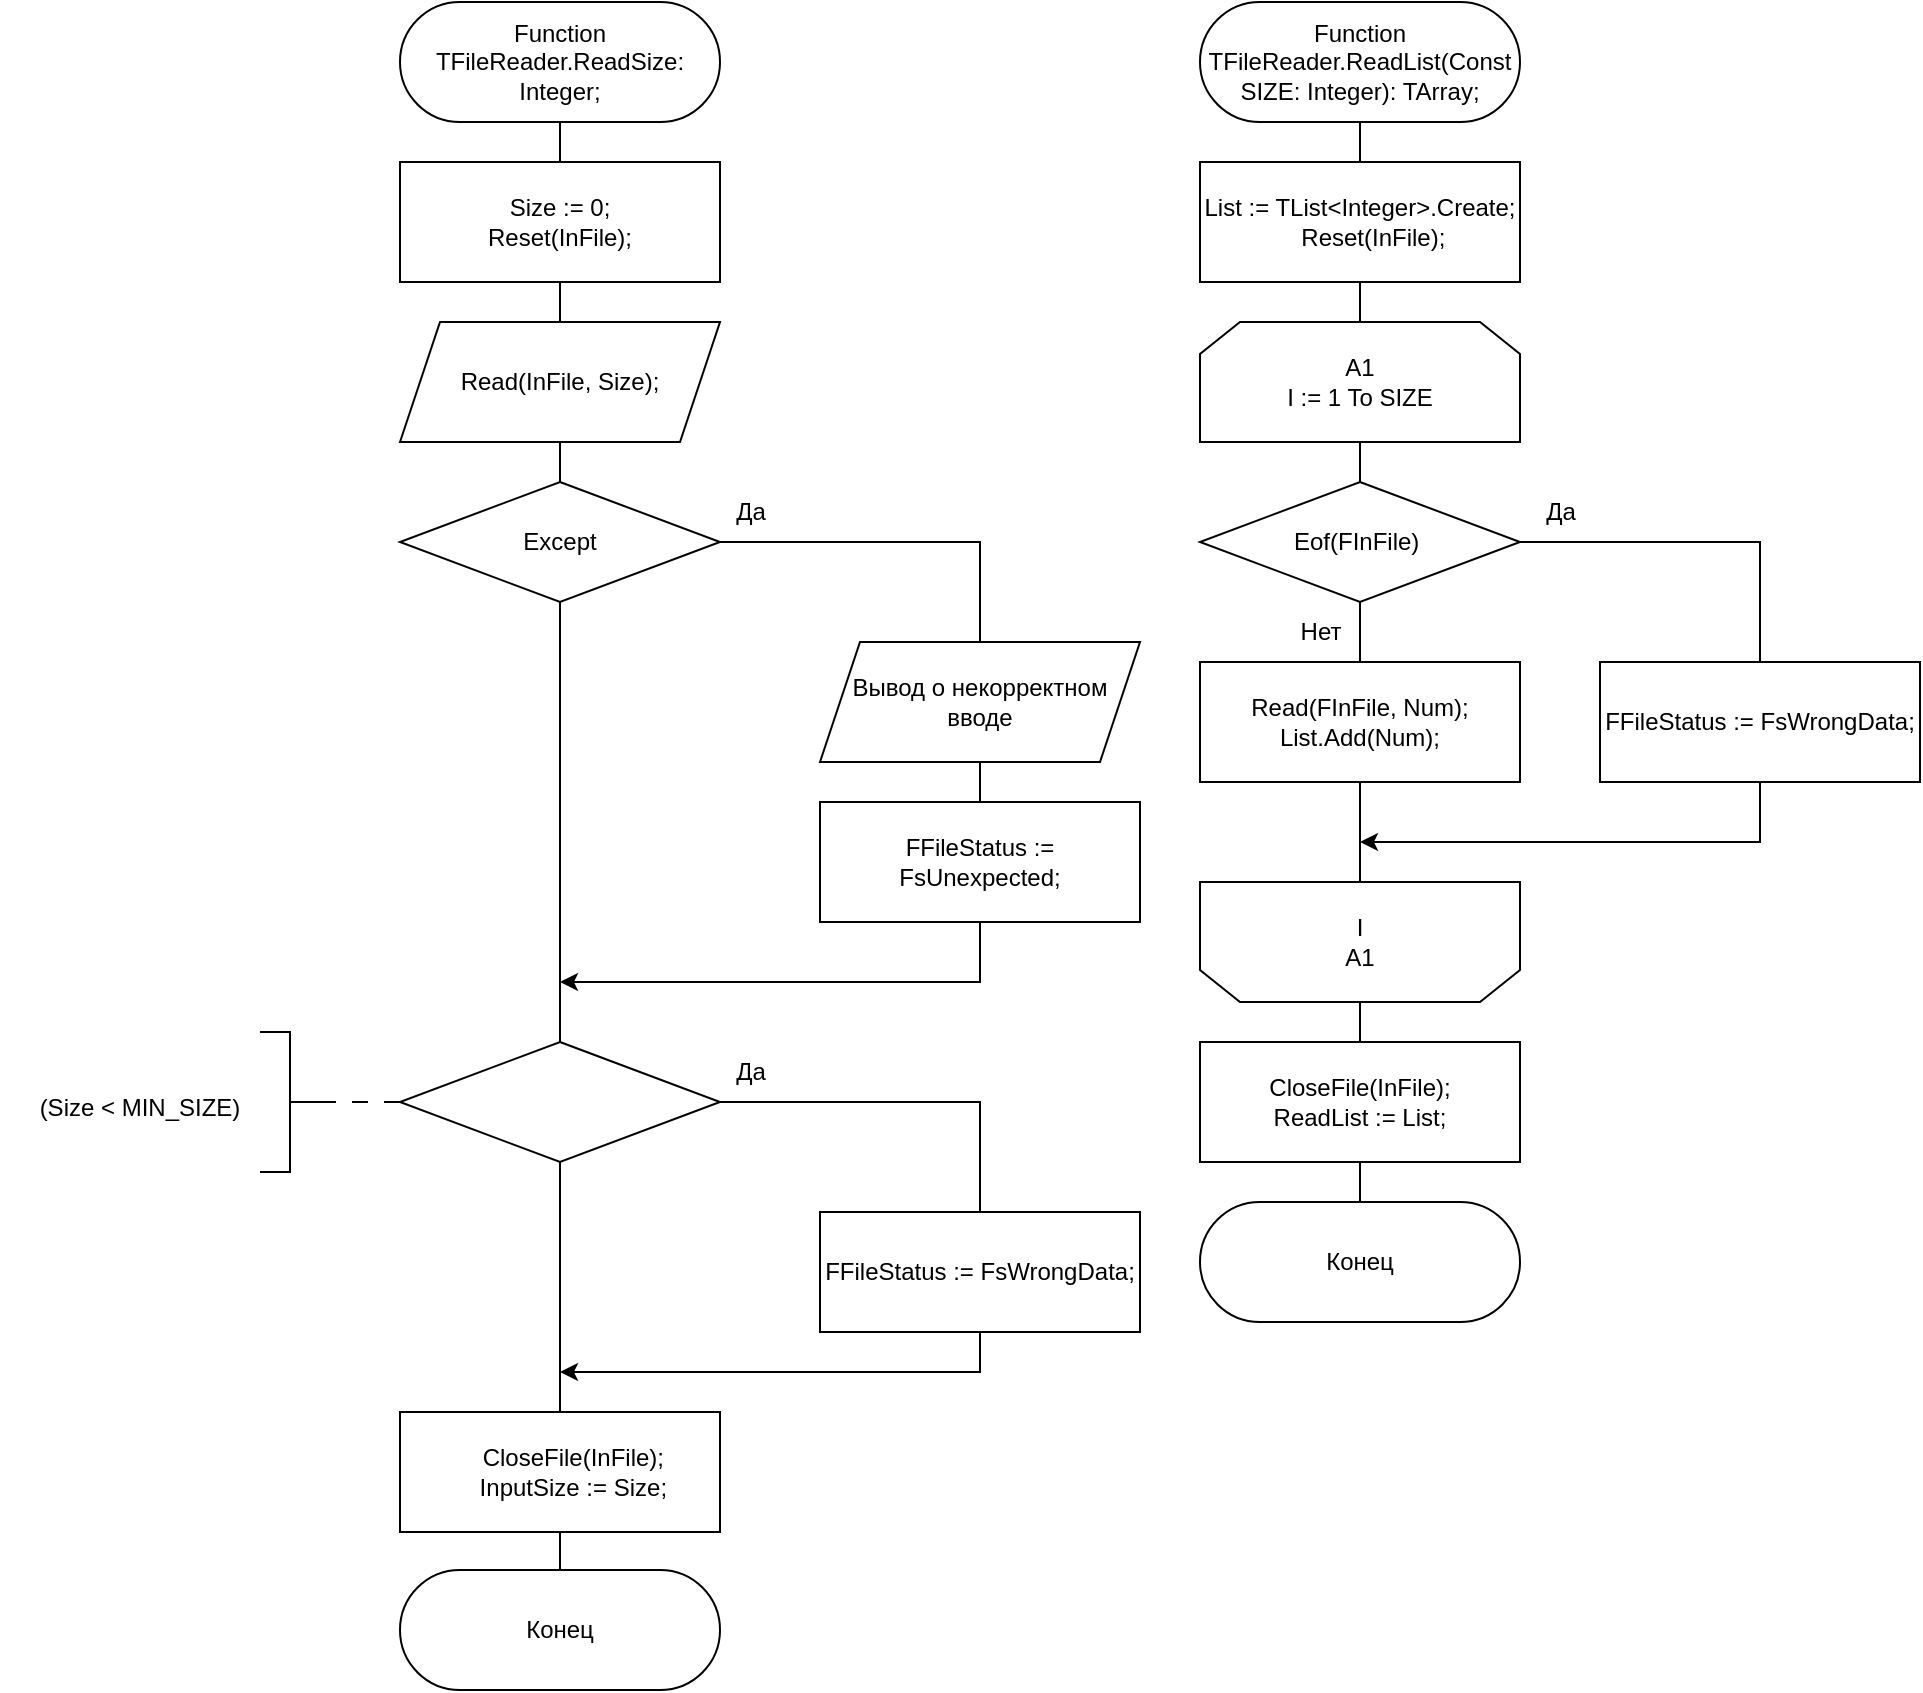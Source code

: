 <mxfile version="23.1.4" type="device" pages="4">
  <diagram name="Page-1" id="77DAIMZDA6eiSxCe4pV-">
    <mxGraphModel dx="3790" dy="1606" grid="1" gridSize="10" guides="1" tooltips="1" connect="1" arrows="1" fold="1" page="1" pageScale="1" pageWidth="827" pageHeight="1169" math="0" shadow="0">
      <root>
        <mxCell id="0" />
        <mxCell id="1" parent="0" />
        <mxCell id="nAoyImjOprIYjzdjgigz-1" style="edgeStyle=orthogonalEdgeStyle;rounded=0;orthogonalLoop=1;jettySize=auto;html=1;entryX=0.5;entryY=0;entryDx=0;entryDy=0;endArrow=none;endFill=0;" parent="1" source="nAoyImjOprIYjzdjgigz-2" edge="1">
          <mxGeometry relative="1" as="geometry">
            <mxPoint x="120" y="100" as="targetPoint" />
          </mxGeometry>
        </mxCell>
        <mxCell id="nAoyImjOprIYjzdjgigz-2" value="Function TFileReader.ReadSize: Integer;" style="rounded=1;whiteSpace=wrap;html=1;arcSize=50;" parent="1" vertex="1">
          <mxGeometry x="40" y="20" width="160" height="60" as="geometry" />
        </mxCell>
        <mxCell id="nAoyImjOprIYjzdjgigz-3" value="Конец" style="rounded=1;whiteSpace=wrap;html=1;arcSize=50;" parent="1" vertex="1">
          <mxGeometry x="40" y="804" width="160" height="60" as="geometry" />
        </mxCell>
        <mxCell id="nAoyImjOprIYjzdjgigz-4" style="edgeStyle=orthogonalEdgeStyle;rounded=0;orthogonalLoop=1;jettySize=auto;html=1;entryX=0.5;entryY=0;entryDx=0;entryDy=0;endArrow=none;endFill=0;" parent="1" target="nAoyImjOprIYjzdjgigz-3" edge="1">
          <mxGeometry relative="1" as="geometry">
            <mxPoint x="120" y="785" as="sourcePoint" />
          </mxGeometry>
        </mxCell>
        <mxCell id="nAoyImjOprIYjzdjgigz-5" style="edgeStyle=orthogonalEdgeStyle;rounded=0;orthogonalLoop=1;jettySize=auto;html=1;entryX=0.5;entryY=0;entryDx=0;entryDy=0;endArrow=none;endFill=0;" parent="1" source="nAoyImjOprIYjzdjgigz-6" target="nAoyImjOprIYjzdjgigz-8" edge="1">
          <mxGeometry relative="1" as="geometry" />
        </mxCell>
        <mxCell id="nAoyImjOprIYjzdjgigz-6" value="&lt;div&gt;Size := 0;&lt;/div&gt;&lt;div&gt;Reset(InFile);&lt;/div&gt;" style="rounded=0;whiteSpace=wrap;html=1;" parent="1" vertex="1">
          <mxGeometry x="40" y="100" width="160" height="60" as="geometry" />
        </mxCell>
        <mxCell id="nAoyImjOprIYjzdjgigz-7" style="edgeStyle=orthogonalEdgeStyle;rounded=0;orthogonalLoop=1;jettySize=auto;html=1;entryX=0.5;entryY=0;entryDx=0;entryDy=0;endArrow=none;endFill=0;" parent="1" source="nAoyImjOprIYjzdjgigz-8" target="nAoyImjOprIYjzdjgigz-11" edge="1">
          <mxGeometry relative="1" as="geometry" />
        </mxCell>
        <mxCell id="nAoyImjOprIYjzdjgigz-8" value="Read(InFile, Size);" style="shape=parallelogram;perimeter=parallelogramPerimeter;whiteSpace=wrap;html=1;fixedSize=1;" parent="1" vertex="1">
          <mxGeometry x="40" y="180" width="160" height="60" as="geometry" />
        </mxCell>
        <mxCell id="nAoyImjOprIYjzdjgigz-9" style="edgeStyle=orthogonalEdgeStyle;rounded=0;orthogonalLoop=1;jettySize=auto;html=1;entryX=0.5;entryY=0;entryDx=0;entryDy=0;endArrow=none;endFill=0;" parent="1" source="nAoyImjOprIYjzdjgigz-11" target="nAoyImjOprIYjzdjgigz-13" edge="1">
          <mxGeometry relative="1" as="geometry">
            <mxPoint x="325" y="320" as="targetPoint" />
          </mxGeometry>
        </mxCell>
        <mxCell id="nAoyImjOprIYjzdjgigz-10" style="edgeStyle=orthogonalEdgeStyle;rounded=0;orthogonalLoop=1;jettySize=auto;html=1;exitX=0.5;exitY=1;exitDx=0;exitDy=0;entryX=0.5;entryY=0;entryDx=0;entryDy=0;endArrow=none;endFill=0;" parent="1" source="nAoyImjOprIYjzdjgigz-11" target="nAoyImjOprIYjzdjgigz-19" edge="1">
          <mxGeometry relative="1" as="geometry" />
        </mxCell>
        <mxCell id="nAoyImjOprIYjzdjgigz-11" value="Except" style="rhombus;whiteSpace=wrap;html=1;" parent="1" vertex="1">
          <mxGeometry x="40" y="260" width="160" height="60" as="geometry" />
        </mxCell>
        <mxCell id="nAoyImjOprIYjzdjgigz-12" style="edgeStyle=orthogonalEdgeStyle;rounded=0;orthogonalLoop=1;jettySize=auto;html=1;entryX=0.5;entryY=0;entryDx=0;entryDy=0;endArrow=none;endFill=0;" parent="1" source="nAoyImjOprIYjzdjgigz-13" target="nAoyImjOprIYjzdjgigz-16" edge="1">
          <mxGeometry relative="1" as="geometry" />
        </mxCell>
        <mxCell id="nAoyImjOprIYjzdjgigz-13" value="Вывод о некорректном вводе" style="shape=parallelogram;perimeter=parallelogramPerimeter;whiteSpace=wrap;html=1;fixedSize=1;" parent="1" vertex="1">
          <mxGeometry x="250" y="340" width="160" height="60" as="geometry" />
        </mxCell>
        <mxCell id="nAoyImjOprIYjzdjgigz-14" value="" style="endArrow=classic;html=1;rounded=0;exitX=0.5;exitY=1;exitDx=0;exitDy=0;" parent="1" edge="1">
          <mxGeometry width="50" height="50" relative="1" as="geometry">
            <mxPoint x="330" y="480" as="sourcePoint" />
            <mxPoint x="120" y="510" as="targetPoint" />
            <Array as="points">
              <mxPoint x="330" y="510" />
            </Array>
          </mxGeometry>
        </mxCell>
        <mxCell id="nAoyImjOprIYjzdjgigz-15" value="Да" style="text;html=1;align=center;verticalAlign=middle;resizable=0;points=[];autosize=1;strokeColor=none;fillColor=none;" parent="1" vertex="1">
          <mxGeometry x="195" y="260" width="40" height="30" as="geometry" />
        </mxCell>
        <mxCell id="nAoyImjOprIYjzdjgigz-16" value="FFileStatus := FsUnexpected;" style="rounded=0;whiteSpace=wrap;html=1;" parent="1" vertex="1">
          <mxGeometry x="250" y="420" width="160" height="60" as="geometry" />
        </mxCell>
        <mxCell id="nAoyImjOprIYjzdjgigz-17" style="edgeStyle=orthogonalEdgeStyle;rounded=0;orthogonalLoop=1;jettySize=auto;html=1;entryX=0.5;entryY=0;entryDx=0;entryDy=0;endArrow=none;endFill=0;" parent="1" source="nAoyImjOprIYjzdjgigz-19" target="nAoyImjOprIYjzdjgigz-20" edge="1">
          <mxGeometry relative="1" as="geometry" />
        </mxCell>
        <mxCell id="nAoyImjOprIYjzdjgigz-18" style="edgeStyle=orthogonalEdgeStyle;rounded=0;orthogonalLoop=1;jettySize=auto;html=1;entryX=0.5;entryY=0;entryDx=0;entryDy=0;endArrow=none;endFill=0;" parent="1" source="nAoyImjOprIYjzdjgigz-19" edge="1">
          <mxGeometry relative="1" as="geometry">
            <mxPoint x="120" y="730" as="targetPoint" />
          </mxGeometry>
        </mxCell>
        <mxCell id="nAoyImjOprIYjzdjgigz-19" value="" style="rhombus;whiteSpace=wrap;html=1;" parent="1" vertex="1">
          <mxGeometry x="40" y="540" width="160" height="60" as="geometry" />
        </mxCell>
        <mxCell id="nAoyImjOprIYjzdjgigz-20" value="FFileStatus := FsWrongData;" style="rounded=0;whiteSpace=wrap;html=1;" parent="1" vertex="1">
          <mxGeometry x="250" y="625" width="160" height="60" as="geometry" />
        </mxCell>
        <mxCell id="nAoyImjOprIYjzdjgigz-21" value="" style="endArrow=classic;html=1;rounded=0;exitX=0.5;exitY=1;exitDx=0;exitDy=0;" parent="1" edge="1">
          <mxGeometry width="50" height="50" relative="1" as="geometry">
            <mxPoint x="330" y="685" as="sourcePoint" />
            <mxPoint x="120" y="705" as="targetPoint" />
            <Array as="points">
              <mxPoint x="330" y="705" />
            </Array>
          </mxGeometry>
        </mxCell>
        <mxCell id="nAoyImjOprIYjzdjgigz-22" value="Да" style="text;html=1;align=center;verticalAlign=middle;resizable=0;points=[];autosize=1;strokeColor=none;fillColor=none;" parent="1" vertex="1">
          <mxGeometry x="195" y="540" width="40" height="30" as="geometry" />
        </mxCell>
        <mxCell id="nAoyImjOprIYjzdjgigz-23" value="&lt;div&gt;&amp;nbsp; &amp;nbsp; CloseFile(InFile);&lt;/div&gt;&lt;div&gt;&amp;nbsp; &amp;nbsp; InputSize := Size;&lt;/div&gt;" style="rounded=0;whiteSpace=wrap;html=1;" parent="1" vertex="1">
          <mxGeometry x="40" y="725" width="160" height="60" as="geometry" />
        </mxCell>
        <mxCell id="nAoyImjOprIYjzdjgigz-24" style="edgeStyle=orthogonalEdgeStyle;rounded=0;orthogonalLoop=1;jettySize=auto;html=1;entryX=0.5;entryY=0;entryDx=0;entryDy=0;endArrow=none;endFill=0;" parent="1" source="nAoyImjOprIYjzdjgigz-25" target="nAoyImjOprIYjzdjgigz-27" edge="1">
          <mxGeometry relative="1" as="geometry" />
        </mxCell>
        <mxCell id="nAoyImjOprIYjzdjgigz-25" value="Function TFileReader.ReadList(Const SIZE: Integer): TArray;" style="rounded=1;whiteSpace=wrap;html=1;arcSize=50;" parent="1" vertex="1">
          <mxGeometry x="440" y="20" width="160" height="60" as="geometry" />
        </mxCell>
        <mxCell id="nAoyImjOprIYjzdjgigz-26" style="edgeStyle=orthogonalEdgeStyle;rounded=0;orthogonalLoop=1;jettySize=auto;html=1;entryX=0.5;entryY=0;entryDx=0;entryDy=0;endArrow=none;endFill=0;" parent="1" source="nAoyImjOprIYjzdjgigz-27" target="nAoyImjOprIYjzdjgigz-29" edge="1">
          <mxGeometry relative="1" as="geometry" />
        </mxCell>
        <mxCell id="nAoyImjOprIYjzdjgigz-27" value="&lt;div&gt;List := TList&amp;lt;Integer&amp;gt;.Create;&lt;br&gt;&lt;/div&gt;&lt;div&gt;&amp;nbsp; &amp;nbsp; Reset(InFile);&lt;/div&gt;" style="rounded=0;whiteSpace=wrap;html=1;" parent="1" vertex="1">
          <mxGeometry x="440" y="100" width="160" height="60" as="geometry" />
        </mxCell>
        <mxCell id="nAoyImjOprIYjzdjgigz-28" style="edgeStyle=orthogonalEdgeStyle;rounded=0;orthogonalLoop=1;jettySize=auto;html=1;entryX=0.5;entryY=0;entryDx=0;entryDy=0;endArrow=none;endFill=0;" parent="1" source="nAoyImjOprIYjzdjgigz-29" target="nAoyImjOprIYjzdjgigz-35" edge="1">
          <mxGeometry relative="1" as="geometry" />
        </mxCell>
        <mxCell id="nAoyImjOprIYjzdjgigz-29" value="A1&lt;br&gt;I := 1 To SIZE" style="shape=loopLimit;whiteSpace=wrap;html=1;" parent="1" vertex="1">
          <mxGeometry x="440" y="180" width="160" height="60" as="geometry" />
        </mxCell>
        <mxCell id="nAoyImjOprIYjzdjgigz-30" value="" style="shape=loopLimit;whiteSpace=wrap;html=1;rotation=-180;" parent="1" vertex="1">
          <mxGeometry x="440" y="460" width="160" height="60" as="geometry" />
        </mxCell>
        <mxCell id="nAoyImjOprIYjzdjgigz-31" style="edgeStyle=orthogonalEdgeStyle;rounded=0;orthogonalLoop=1;jettySize=auto;html=1;entryX=0.5;entryY=0;entryDx=0;entryDy=0;endArrow=none;endFill=0;" parent="1" source="nAoyImjOprIYjzdjgigz-32" target="nAoyImjOprIYjzdjgigz-46" edge="1">
          <mxGeometry relative="1" as="geometry" />
        </mxCell>
        <mxCell id="nAoyImjOprIYjzdjgigz-32" value="I&lt;br&gt;A1" style="text;html=1;strokeColor=none;fillColor=none;align=center;verticalAlign=middle;whiteSpace=wrap;rounded=0;" parent="1" vertex="1">
          <mxGeometry x="440" y="460" width="160" height="60" as="geometry" />
        </mxCell>
        <mxCell id="nAoyImjOprIYjzdjgigz-33" style="edgeStyle=orthogonalEdgeStyle;rounded=0;orthogonalLoop=1;jettySize=auto;html=1;entryX=0.5;entryY=0;entryDx=0;entryDy=0;endArrow=none;endFill=0;" parent="1" source="nAoyImjOprIYjzdjgigz-35" target="nAoyImjOprIYjzdjgigz-54" edge="1">
          <mxGeometry relative="1" as="geometry">
            <mxPoint x="700" y="350" as="targetPoint" />
          </mxGeometry>
        </mxCell>
        <mxCell id="nAoyImjOprIYjzdjgigz-55" style="edgeStyle=orthogonalEdgeStyle;rounded=0;orthogonalLoop=1;jettySize=auto;html=1;entryX=0.5;entryY=0;entryDx=0;entryDy=0;endArrow=none;endFill=0;" parent="1" source="nAoyImjOprIYjzdjgigz-35" target="nAoyImjOprIYjzdjgigz-53" edge="1">
          <mxGeometry relative="1" as="geometry" />
        </mxCell>
        <mxCell id="nAoyImjOprIYjzdjgigz-35" value="Eof(FInFile)&amp;nbsp;" style="rhombus;whiteSpace=wrap;html=1;" parent="1" vertex="1">
          <mxGeometry x="440" y="260" width="160" height="60" as="geometry" />
        </mxCell>
        <mxCell id="nAoyImjOprIYjzdjgigz-45" style="edgeStyle=orthogonalEdgeStyle;rounded=0;orthogonalLoop=1;jettySize=auto;html=1;entryX=0.5;entryY=0;entryDx=0;entryDy=0;endArrow=none;endFill=0;" parent="1" source="nAoyImjOprIYjzdjgigz-46" target="nAoyImjOprIYjzdjgigz-48" edge="1">
          <mxGeometry relative="1" as="geometry" />
        </mxCell>
        <mxCell id="nAoyImjOprIYjzdjgigz-46" value="&lt;div&gt;CloseFile(InFile);&lt;/div&gt;&lt;div&gt;&lt;span style=&quot;background-color: initial;&quot;&gt;ReadList := List;&lt;/span&gt;&lt;/div&gt;" style="rounded=0;whiteSpace=wrap;html=1;" parent="1" vertex="1">
          <mxGeometry x="440" y="540" width="160" height="60" as="geometry" />
        </mxCell>
        <mxCell id="nAoyImjOprIYjzdjgigz-47" value="Да" style="text;html=1;align=center;verticalAlign=middle;resizable=0;points=[];autosize=1;strokeColor=none;fillColor=none;" parent="1" vertex="1">
          <mxGeometry x="600" y="260" width="40" height="30" as="geometry" />
        </mxCell>
        <mxCell id="nAoyImjOprIYjzdjgigz-48" value="Конец" style="rounded=1;whiteSpace=wrap;html=1;arcSize=50;" parent="1" vertex="1">
          <mxGeometry x="440" y="620" width="160" height="60" as="geometry" />
        </mxCell>
        <mxCell id="nAoyImjOprIYjzdjgigz-50" value="" style="strokeWidth=1;html=1;shape=mxgraph.flowchart.annotation_2;align=left;labelPosition=right;pointerEvents=1;rotation=-180;" parent="1" vertex="1">
          <mxGeometry x="-30" y="535" width="30" height="70" as="geometry" />
        </mxCell>
        <mxCell id="nAoyImjOprIYjzdjgigz-51" style="edgeStyle=orthogonalEdgeStyle;rounded=0;orthogonalLoop=1;jettySize=auto;html=1;entryX=0;entryY=0.5;entryDx=0;entryDy=0;entryPerimeter=0;dashed=1;endArrow=none;endFill=0;dashPattern=8 8;" parent="1" source="nAoyImjOprIYjzdjgigz-19" target="nAoyImjOprIYjzdjgigz-50" edge="1">
          <mxGeometry relative="1" as="geometry" />
        </mxCell>
        <mxCell id="nAoyImjOprIYjzdjgigz-52" value="(Size &amp;lt; MIN_SIZE)" style="text;html=1;strokeColor=none;fillColor=none;align=center;verticalAlign=middle;whiteSpace=wrap;rounded=0;" parent="1" vertex="1">
          <mxGeometry x="-160" y="535" width="140" height="75" as="geometry" />
        </mxCell>
        <mxCell id="nAoyImjOprIYjzdjgigz-57" style="edgeStyle=orthogonalEdgeStyle;rounded=0;orthogonalLoop=1;jettySize=auto;html=1;entryX=0.5;entryY=0;entryDx=0;entryDy=0;endArrow=none;endFill=0;" parent="1" source="nAoyImjOprIYjzdjgigz-53" target="nAoyImjOprIYjzdjgigz-32" edge="1">
          <mxGeometry relative="1" as="geometry" />
        </mxCell>
        <mxCell id="nAoyImjOprIYjzdjgigz-53" value="&lt;div&gt;Read(FInFile, Num);&lt;/div&gt;&lt;div&gt;List.Add(Num);&lt;/div&gt;" style="rounded=0;whiteSpace=wrap;html=1;" parent="1" vertex="1">
          <mxGeometry x="440" y="350" width="160" height="60" as="geometry" />
        </mxCell>
        <mxCell id="nAoyImjOprIYjzdjgigz-54" value="FFileStatus := FsWrongData;" style="rounded=0;whiteSpace=wrap;html=1;" parent="1" vertex="1">
          <mxGeometry x="640" y="350" width="160" height="60" as="geometry" />
        </mxCell>
        <mxCell id="nAoyImjOprIYjzdjgigz-56" value="Нет" style="text;html=1;align=center;verticalAlign=middle;resizable=0;points=[];autosize=1;strokeColor=none;fillColor=none;" parent="1" vertex="1">
          <mxGeometry x="480" y="320" width="40" height="30" as="geometry" />
        </mxCell>
        <mxCell id="nAoyImjOprIYjzdjgigz-59" value="" style="endArrow=classic;html=1;rounded=0;exitX=0.5;exitY=1;exitDx=0;exitDy=0;" parent="1" source="nAoyImjOprIYjzdjgigz-54" edge="1">
          <mxGeometry width="50" height="50" relative="1" as="geometry">
            <mxPoint x="730" y="410" as="sourcePoint" />
            <mxPoint x="520" y="440" as="targetPoint" />
            <Array as="points">
              <mxPoint x="720" y="440" />
            </Array>
          </mxGeometry>
        </mxCell>
      </root>
    </mxGraphModel>
  </diagram>
  <diagram id="Ch-Td-KhpDV-BdccE7R_" name="Page-2">
    <mxGraphModel dx="2963" dy="1606" grid="1" gridSize="10" guides="1" tooltips="1" connect="1" arrows="1" fold="1" page="1" pageScale="1" pageWidth="827" pageHeight="1169" math="0" shadow="0">
      <root>
        <mxCell id="0" />
        <mxCell id="1" parent="0" />
        <mxCell id="tkWricEkBaZ5Td1XV8wU-39" style="edgeStyle=orthogonalEdgeStyle;rounded=0;orthogonalLoop=1;jettySize=auto;html=1;entryX=0.5;entryY=0;entryDx=0;entryDy=0;endArrow=none;endFill=0;" edge="1" parent="1" source="DLzJ53GEVu84_g9SR25d-1" target="sPfib66b1J5QG-Oq4edD-1">
          <mxGeometry relative="1" as="geometry" />
        </mxCell>
        <mxCell id="DLzJ53GEVu84_g9SR25d-1" value="Function MergeTwoLists(Var List1, List2: TList&amp;lt;Integer&amp;gt;): TList&amp;lt;Integer&amp;gt;;" style="rounded=1;whiteSpace=wrap;html=1;arcSize=50;" parent="1" vertex="1">
          <mxGeometry x="100" y="20" width="150" height="60" as="geometry" />
        </mxCell>
        <mxCell id="tkWricEkBaZ5Td1XV8wU-40" style="edgeStyle=orthogonalEdgeStyle;rounded=0;orthogonalLoop=1;jettySize=auto;html=1;entryX=0.5;entryY=0;entryDx=0;entryDy=0;endArrow=none;endFill=0;" edge="1" parent="1" source="sPfib66b1J5QG-Oq4edD-1" target="sPfib66b1J5QG-Oq4edD-2">
          <mxGeometry relative="1" as="geometry" />
        </mxCell>
        <mxCell id="sPfib66b1J5QG-Oq4edD-1" value="&lt;div&gt;LeftPtr := 0;&lt;/div&gt;&lt;div&gt;RightPtr := 0;&lt;/div&gt;&lt;div&gt;Steps := List1.Count + List2.Count;&lt;/div&gt;" style="rounded=0;whiteSpace=wrap;html=1;" parent="1" vertex="1">
          <mxGeometry x="100" y="100" width="150" height="60" as="geometry" />
        </mxCell>
        <mxCell id="tkWricEkBaZ5Td1XV8wU-41" style="edgeStyle=orthogonalEdgeStyle;rounded=0;orthogonalLoop=1;jettySize=auto;html=1;entryX=0.5;entryY=0;entryDx=0;entryDy=0;endArrow=none;endFill=0;" edge="1" parent="1" source="sPfib66b1J5QG-Oq4edD-2" target="sPfib66b1J5QG-Oq4edD-7">
          <mxGeometry relative="1" as="geometry" />
        </mxCell>
        <mxCell id="sPfib66b1J5QG-Oq4edD-2" value="&amp;nbsp; &amp;nbsp; List3 := TList&amp;lt;Integer&amp;gt;.Create;" style="rounded=0;whiteSpace=wrap;html=1;" parent="1" vertex="1">
          <mxGeometry x="100" y="180" width="150" height="60" as="geometry" />
        </mxCell>
        <mxCell id="tkWricEkBaZ5Td1XV8wU-42" style="edgeStyle=orthogonalEdgeStyle;rounded=0;orthogonalLoop=1;jettySize=auto;html=1;entryX=0.5;entryY=0;entryDx=0;entryDy=0;endArrow=none;endFill=0;" edge="1" parent="1" source="sPfib66b1J5QG-Oq4edD-7" target="tkWricEkBaZ5Td1XV8wU-2">
          <mxGeometry relative="1" as="geometry" />
        </mxCell>
        <mxCell id="sPfib66b1J5QG-Oq4edD-7" value="A1&lt;br&gt;((LeftPtr &amp;lt; List1.Count) Or (RightPtr &amp;lt; List2.Count))" style="shape=loopLimit;whiteSpace=wrap;html=1;" parent="1" vertex="1">
          <mxGeometry x="100" y="260" width="150" height="60" as="geometry" />
        </mxCell>
        <mxCell id="sPfib66b1J5QG-Oq4edD-8" value="" style="shape=loopLimit;whiteSpace=wrap;html=1;rotation=-180;" parent="1" vertex="1">
          <mxGeometry x="100" y="850" width="150" height="60" as="geometry" />
        </mxCell>
        <mxCell id="tkWricEkBaZ5Td1XV8wU-37" style="edgeStyle=orthogonalEdgeStyle;rounded=0;orthogonalLoop=1;jettySize=auto;html=1;entryX=0.5;entryY=0;entryDx=0;entryDy=0;endArrow=none;endFill=0;" edge="1" parent="1" source="sPfib66b1J5QG-Oq4edD-9" target="tkWricEkBaZ5Td1XV8wU-35">
          <mxGeometry relative="1" as="geometry" />
        </mxCell>
        <mxCell id="sPfib66b1J5QG-Oq4edD-9" value="A1" style="text;html=1;strokeColor=none;fillColor=none;align=center;verticalAlign=middle;whiteSpace=wrap;rounded=0;" parent="1" vertex="1">
          <mxGeometry x="100" y="850" width="150" height="60" as="geometry" />
        </mxCell>
        <mxCell id="tkWricEkBaZ5Td1XV8wU-23" style="edgeStyle=orthogonalEdgeStyle;rounded=0;orthogonalLoop=1;jettySize=auto;html=1;entryX=0.5;entryY=0;entryDx=0;entryDy=0;endArrow=none;endFill=0;" edge="1" parent="1" source="tkWricEkBaZ5Td1XV8wU-2" target="tkWricEkBaZ5Td1XV8wU-7">
          <mxGeometry relative="1" as="geometry" />
        </mxCell>
        <mxCell id="tkWricEkBaZ5Td1XV8wU-27" style="edgeStyle=orthogonalEdgeStyle;rounded=0;orthogonalLoop=1;jettySize=auto;html=1;exitX=0.5;exitY=1;exitDx=0;exitDy=0;entryX=0.5;entryY=0;entryDx=0;entryDy=0;endArrow=none;endFill=0;" edge="1" parent="1" source="tkWricEkBaZ5Td1XV8wU-2" target="tkWricEkBaZ5Td1XV8wU-13">
          <mxGeometry relative="1" as="geometry" />
        </mxCell>
        <mxCell id="tkWricEkBaZ5Td1XV8wU-2" value="LeftPtr &amp;gt; &lt;br&gt;List1.Count - 1" style="rhombus;whiteSpace=wrap;html=1;" vertex="1" parent="1">
          <mxGeometry x="100" y="340" width="150" height="60" as="geometry" />
        </mxCell>
        <mxCell id="tkWricEkBaZ5Td1XV8wU-5" value="Да" style="text;html=1;align=center;verticalAlign=middle;resizable=0;points=[];autosize=1;strokeColor=none;fillColor=none;" vertex="1" parent="1">
          <mxGeometry x="250" y="340" width="40" height="30" as="geometry" />
        </mxCell>
        <mxCell id="tkWricEkBaZ5Td1XV8wU-6" value="Нет" style="text;html=1;align=center;verticalAlign=middle;resizable=0;points=[];autosize=1;strokeColor=none;fillColor=none;" vertex="1" parent="1">
          <mxGeometry x="140" y="400" width="40" height="30" as="geometry" />
        </mxCell>
        <mxCell id="tkWricEkBaZ5Td1XV8wU-11" style="edgeStyle=orthogonalEdgeStyle;rounded=0;orthogonalLoop=1;jettySize=auto;html=1;entryX=0.5;entryY=0;entryDx=0;entryDy=0;endArrow=none;endFill=0;" edge="1" parent="1" source="tkWricEkBaZ5Td1XV8wU-7" target="tkWricEkBaZ5Td1XV8wU-10">
          <mxGeometry relative="1" as="geometry" />
        </mxCell>
        <mxCell id="tkWricEkBaZ5Td1XV8wU-7" value="A2&lt;br&gt;(RightPtr &amp;lt; List2.Count)" style="shape=loopLimit;whiteSpace=wrap;html=1;" vertex="1" parent="1">
          <mxGeometry x="610" y="400" width="150" height="60" as="geometry" />
        </mxCell>
        <mxCell id="tkWricEkBaZ5Td1XV8wU-8" value="" style="shape=loopLimit;whiteSpace=wrap;html=1;rotation=-180;" vertex="1" parent="1">
          <mxGeometry x="610" y="560" width="150" height="60" as="geometry" />
        </mxCell>
        <mxCell id="tkWricEkBaZ5Td1XV8wU-9" value="A2" style="text;html=1;strokeColor=none;fillColor=none;align=center;verticalAlign=middle;whiteSpace=wrap;rounded=0;" vertex="1" parent="1">
          <mxGeometry x="610" y="560" width="150" height="60" as="geometry" />
        </mxCell>
        <mxCell id="tkWricEkBaZ5Td1XV8wU-12" style="edgeStyle=orthogonalEdgeStyle;rounded=0;orthogonalLoop=1;jettySize=auto;html=1;entryX=0.5;entryY=0;entryDx=0;entryDy=0;endArrow=none;endFill=0;" edge="1" parent="1" source="tkWricEkBaZ5Td1XV8wU-10" target="tkWricEkBaZ5Td1XV8wU-9">
          <mxGeometry relative="1" as="geometry" />
        </mxCell>
        <mxCell id="tkWricEkBaZ5Td1XV8wU-10" value="&lt;div&gt;List3.Add(List2[RightPtr]);&lt;/div&gt;&lt;div&gt;Inc(RightPtr);&lt;/div&gt;" style="rounded=0;whiteSpace=wrap;html=1;" vertex="1" parent="1">
          <mxGeometry x="610" y="480" width="150" height="60" as="geometry" />
        </mxCell>
        <mxCell id="tkWricEkBaZ5Td1XV8wU-24" style="edgeStyle=orthogonalEdgeStyle;rounded=0;orthogonalLoop=1;jettySize=auto;html=1;entryX=0.5;entryY=0;entryDx=0;entryDy=0;endArrow=none;endFill=0;" edge="1" parent="1" source="tkWricEkBaZ5Td1XV8wU-13" target="tkWricEkBaZ5Td1XV8wU-15">
          <mxGeometry relative="1" as="geometry" />
        </mxCell>
        <mxCell id="tkWricEkBaZ5Td1XV8wU-28" style="edgeStyle=orthogonalEdgeStyle;rounded=0;orthogonalLoop=1;jettySize=auto;html=1;entryX=0.5;entryY=0;entryDx=0;entryDy=0;endArrow=none;endFill=0;" edge="1" parent="1" source="tkWricEkBaZ5Td1XV8wU-13" target="tkWricEkBaZ5Td1XV8wU-20">
          <mxGeometry relative="1" as="geometry" />
        </mxCell>
        <mxCell id="tkWricEkBaZ5Td1XV8wU-13" value="RightPtr &amp;gt; &lt;br&gt;List2.Count - 1" style="rhombus;whiteSpace=wrap;html=1;" vertex="1" parent="1">
          <mxGeometry x="100" y="440" width="150" height="60" as="geometry" />
        </mxCell>
        <mxCell id="tkWricEkBaZ5Td1XV8wU-14" style="edgeStyle=orthogonalEdgeStyle;rounded=0;orthogonalLoop=1;jettySize=auto;html=1;entryX=0.5;entryY=0;entryDx=0;entryDy=0;endArrow=none;endFill=0;" edge="1" parent="1" source="tkWricEkBaZ5Td1XV8wU-15" target="tkWricEkBaZ5Td1XV8wU-19">
          <mxGeometry relative="1" as="geometry" />
        </mxCell>
        <mxCell id="tkWricEkBaZ5Td1XV8wU-15" value="A2&lt;br&gt;(LeftPtr &amp;lt; List1.Count)" style="shape=loopLimit;whiteSpace=wrap;html=1;" vertex="1" parent="1">
          <mxGeometry x="440" y="560" width="150" height="60" as="geometry" />
        </mxCell>
        <mxCell id="tkWricEkBaZ5Td1XV8wU-16" value="" style="shape=loopLimit;whiteSpace=wrap;html=1;rotation=-180;" vertex="1" parent="1">
          <mxGeometry x="440" y="720" width="150" height="60" as="geometry" />
        </mxCell>
        <mxCell id="tkWricEkBaZ5Td1XV8wU-17" value="A2" style="text;html=1;strokeColor=none;fillColor=none;align=center;verticalAlign=middle;whiteSpace=wrap;rounded=0;" vertex="1" parent="1">
          <mxGeometry x="440" y="720" width="150" height="60" as="geometry" />
        </mxCell>
        <mxCell id="tkWricEkBaZ5Td1XV8wU-18" style="edgeStyle=orthogonalEdgeStyle;rounded=0;orthogonalLoop=1;jettySize=auto;html=1;entryX=0.5;entryY=0;entryDx=0;entryDy=0;endArrow=none;endFill=0;" edge="1" parent="1" source="tkWricEkBaZ5Td1XV8wU-19" target="tkWricEkBaZ5Td1XV8wU-17">
          <mxGeometry relative="1" as="geometry" />
        </mxCell>
        <mxCell id="tkWricEkBaZ5Td1XV8wU-19" value="&lt;div&gt;List3.Add(List1[LeftPtr]);&lt;/div&gt;&lt;div&gt;Inc(LeftPtr);&lt;/div&gt;" style="rounded=0;whiteSpace=wrap;html=1;" vertex="1" parent="1">
          <mxGeometry x="440" y="640" width="150" height="60" as="geometry" />
        </mxCell>
        <mxCell id="tkWricEkBaZ5Td1XV8wU-29" style="edgeStyle=orthogonalEdgeStyle;rounded=0;orthogonalLoop=1;jettySize=auto;html=1;entryX=0.5;entryY=0;entryDx=0;entryDy=0;endArrow=none;endFill=0;" edge="1" parent="1" source="tkWricEkBaZ5Td1XV8wU-20" target="tkWricEkBaZ5Td1XV8wU-21">
          <mxGeometry relative="1" as="geometry" />
        </mxCell>
        <mxCell id="tkWricEkBaZ5Td1XV8wU-30" style="edgeStyle=orthogonalEdgeStyle;rounded=0;orthogonalLoop=1;jettySize=auto;html=1;entryX=0.5;entryY=0;entryDx=0;entryDy=0;endArrow=none;endFill=0;" edge="1" parent="1" source="tkWricEkBaZ5Td1XV8wU-20" target="tkWricEkBaZ5Td1XV8wU-22">
          <mxGeometry relative="1" as="geometry" />
        </mxCell>
        <mxCell id="tkWricEkBaZ5Td1XV8wU-20" value="List1[LeftPtr] &amp;gt; List2[RightPtr]" style="rhombus;whiteSpace=wrap;html=1;" vertex="1" parent="1">
          <mxGeometry x="100" y="540" width="150" height="60" as="geometry" />
        </mxCell>
        <mxCell id="tkWricEkBaZ5Td1XV8wU-21" value="&lt;div&gt;List3.Add(List2[RightPtr]);&lt;/div&gt;&lt;div&gt;Inc(RightPtr);&lt;/div&gt;" style="rounded=0;whiteSpace=wrap;html=1;" vertex="1" parent="1">
          <mxGeometry x="270" y="640" width="150" height="60" as="geometry" />
        </mxCell>
        <mxCell id="tkWricEkBaZ5Td1XV8wU-31" style="edgeStyle=orthogonalEdgeStyle;rounded=0;orthogonalLoop=1;jettySize=auto;html=1;exitX=0.5;exitY=1;exitDx=0;exitDy=0;entryX=0.5;entryY=0;entryDx=0;entryDy=0;endArrow=none;endFill=0;" edge="1" parent="1" source="tkWricEkBaZ5Td1XV8wU-22" target="sPfib66b1J5QG-Oq4edD-9">
          <mxGeometry relative="1" as="geometry" />
        </mxCell>
        <mxCell id="tkWricEkBaZ5Td1XV8wU-22" value="&lt;div&gt;List3.Add(List2[RightPtr]);&lt;/div&gt;&lt;div&gt;Inc(RightPtr);&lt;/div&gt;" style="rounded=0;whiteSpace=wrap;html=1;" vertex="1" parent="1">
          <mxGeometry x="100" y="640" width="150" height="60" as="geometry" />
        </mxCell>
        <mxCell id="tkWricEkBaZ5Td1XV8wU-25" value="Да" style="text;html=1;align=center;verticalAlign=middle;resizable=0;points=[];autosize=1;strokeColor=none;fillColor=none;" vertex="1" parent="1">
          <mxGeometry x="250" y="440" width="40" height="30" as="geometry" />
        </mxCell>
        <mxCell id="tkWricEkBaZ5Td1XV8wU-26" value="Нет" style="text;html=1;align=center;verticalAlign=middle;resizable=0;points=[];autosize=1;strokeColor=none;fillColor=none;" vertex="1" parent="1">
          <mxGeometry x="135" y="500" width="40" height="30" as="geometry" />
        </mxCell>
        <mxCell id="tkWricEkBaZ5Td1XV8wU-32" value="" style="endArrow=classic;html=1;rounded=0;exitX=0.5;exitY=1;exitDx=0;exitDy=0;" edge="1" parent="1" source="tkWricEkBaZ5Td1XV8wU-21">
          <mxGeometry width="50" height="50" relative="1" as="geometry">
            <mxPoint x="240" y="830" as="sourcePoint" />
            <mxPoint x="175" y="750" as="targetPoint" />
            <Array as="points">
              <mxPoint x="345" y="750" />
            </Array>
          </mxGeometry>
        </mxCell>
        <mxCell id="tkWricEkBaZ5Td1XV8wU-33" value="" style="endArrow=classic;html=1;rounded=0;exitX=0.5;exitY=1;exitDx=0;exitDy=0;" edge="1" parent="1" source="tkWricEkBaZ5Td1XV8wU-17">
          <mxGeometry width="50" height="50" relative="1" as="geometry">
            <mxPoint x="515" y="800" as="sourcePoint" />
            <mxPoint x="175" y="800" as="targetPoint" />
            <Array as="points">
              <mxPoint x="515" y="800" />
            </Array>
          </mxGeometry>
        </mxCell>
        <mxCell id="tkWricEkBaZ5Td1XV8wU-34" value="" style="endArrow=classic;html=1;rounded=0;exitX=0.5;exitY=1;exitDx=0;exitDy=0;" edge="1" parent="1" source="tkWricEkBaZ5Td1XV8wU-9">
          <mxGeometry width="50" height="50" relative="1" as="geometry">
            <mxPoint x="515" y="800" as="sourcePoint" />
            <mxPoint x="175" y="820" as="targetPoint" />
            <Array as="points">
              <mxPoint x="685" y="820" />
            </Array>
          </mxGeometry>
        </mxCell>
        <mxCell id="tkWricEkBaZ5Td1XV8wU-38" style="edgeStyle=orthogonalEdgeStyle;rounded=0;orthogonalLoop=1;jettySize=auto;html=1;entryX=0.5;entryY=0;entryDx=0;entryDy=0;endArrow=none;endFill=0;" edge="1" parent="1" source="tkWricEkBaZ5Td1XV8wU-35" target="tkWricEkBaZ5Td1XV8wU-36">
          <mxGeometry relative="1" as="geometry" />
        </mxCell>
        <mxCell id="tkWricEkBaZ5Td1XV8wU-35" value="MergeTwoLists := List3;" style="rounded=0;whiteSpace=wrap;html=1;" vertex="1" parent="1">
          <mxGeometry x="100" y="930" width="150" height="60" as="geometry" />
        </mxCell>
        <mxCell id="tkWricEkBaZ5Td1XV8wU-36" value="Конец" style="rounded=1;whiteSpace=wrap;html=1;arcSize=50;" vertex="1" parent="1">
          <mxGeometry x="100" y="1010" width="150" height="60" as="geometry" />
        </mxCell>
      </root>
    </mxGraphModel>
  </diagram>
  <diagram id="1HABVppd87jAiHuLP1_S" name="Page-3">
    <mxGraphModel dx="4148" dy="2248" grid="1" gridSize="10" guides="1" tooltips="1" connect="1" arrows="1" fold="1" page="1" pageScale="1" pageWidth="827" pageHeight="1169" math="0" shadow="0">
      <root>
        <mxCell id="0" />
        <mxCell id="1" parent="0" />
        <mxCell id="Ea2dPDQcqJtG7MnYpUZx-25" style="edgeStyle=orthogonalEdgeStyle;rounded=0;orthogonalLoop=1;jettySize=auto;html=1;entryX=0.5;entryY=0;entryDx=0;entryDy=0;endArrow=none;endFill=0;" edge="1" parent="1" source="Ea2dPDQcqJtG7MnYpUZx-1" target="Ea2dPDQcqJtG7MnYpUZx-2">
          <mxGeometry relative="1" as="geometry" />
        </mxCell>
        <mxCell id="Ea2dPDQcqJtG7MnYpUZx-1" value="Procedure TuVCLMain.&lt;br&gt;BitBtMergeListsClick&lt;br&gt;(Sender: TObject);" style="rounded=1;whiteSpace=wrap;html=1;arcSize=50;" vertex="1" parent="1">
          <mxGeometry x="100" y="20" width="150" height="60" as="geometry" />
        </mxCell>
        <mxCell id="Ea2dPDQcqJtG7MnYpUZx-26" style="edgeStyle=orthogonalEdgeStyle;rounded=0;orthogonalLoop=1;jettySize=auto;html=1;entryX=0.5;entryY=0;entryDx=0;entryDy=0;endArrow=none;endFill=0;" edge="1" parent="1" source="Ea2dPDQcqJtG7MnYpUZx-2" target="Ea2dPDQcqJtG7MnYpUZx-3">
          <mxGeometry relative="1" as="geometry" />
        </mxCell>
        <mxCell id="Ea2dPDQcqJtG7MnYpUZx-2" value="&lt;div&gt;Size1 := StrToInt(ESize1.Text);&lt;/div&gt;&lt;div&gt;Size2 := StrToInt(ESize2.Text);&lt;/div&gt;" style="rounded=0;whiteSpace=wrap;html=1;" vertex="1" parent="1">
          <mxGeometry x="100" y="100" width="150" height="60" as="geometry" />
        </mxCell>
        <mxCell id="Ea2dPDQcqJtG7MnYpUZx-27" style="edgeStyle=orthogonalEdgeStyle;rounded=0;orthogonalLoop=1;jettySize=auto;html=1;entryX=0.5;entryY=0;entryDx=0;entryDy=0;endArrow=none;endFill=0;" edge="1" parent="1" source="Ea2dPDQcqJtG7MnYpUZx-3" target="Ea2dPDQcqJtG7MnYpUZx-5">
          <mxGeometry relative="1" as="geometry" />
        </mxCell>
        <mxCell id="Ea2dPDQcqJtG7MnYpUZx-3" value="&lt;div&gt;List1 := TList&amp;lt;Integer&amp;gt;.Create;&lt;/div&gt;&lt;div&gt;List2 := TList&amp;lt;Integer&amp;gt;.Create;&lt;/div&gt;" style="rounded=0;whiteSpace=wrap;html=1;" vertex="1" parent="1">
          <mxGeometry x="100" y="180" width="150" height="60" as="geometry" />
        </mxCell>
        <mxCell id="Ea2dPDQcqJtG7MnYpUZx-28" style="edgeStyle=orthogonalEdgeStyle;rounded=0;orthogonalLoop=1;jettySize=auto;html=1;entryX=0.5;entryY=0;entryDx=0;entryDy=0;endArrow=none;endFill=0;" edge="1" parent="1" source="Ea2dPDQcqJtG7MnYpUZx-5" target="Ea2dPDQcqJtG7MnYpUZx-10">
          <mxGeometry relative="1" as="geometry" />
        </mxCell>
        <mxCell id="Ea2dPDQcqJtG7MnYpUZx-31" style="edgeStyle=orthogonalEdgeStyle;rounded=0;orthogonalLoop=1;jettySize=auto;html=1;entryX=0.5;entryY=0;entryDx=0;entryDy=0;endArrow=none;endFill=0;" edge="1" parent="1" source="Ea2dPDQcqJtG7MnYpUZx-5" target="Ea2dPDQcqJtG7MnYpUZx-6">
          <mxGeometry relative="1" as="geometry" />
        </mxCell>
        <mxCell id="Ea2dPDQcqJtG7MnYpUZx-5" value="Not IsListDecreasing" style="rhombus;whiteSpace=wrap;html=1;" vertex="1" parent="1">
          <mxGeometry x="100" y="260" width="150" height="60" as="geometry" />
        </mxCell>
        <mxCell id="Ea2dPDQcqJtG7MnYpUZx-32" style="edgeStyle=orthogonalEdgeStyle;rounded=0;orthogonalLoop=1;jettySize=auto;html=1;entryX=0.5;entryY=0;entryDx=0;entryDy=0;endArrow=none;endFill=0;" edge="1" parent="1" source="Ea2dPDQcqJtG7MnYpUZx-6" target="Ea2dPDQcqJtG7MnYpUZx-23">
          <mxGeometry relative="1" as="geometry" />
        </mxCell>
        <mxCell id="Ea2dPDQcqJtG7MnYpUZx-6" value="Вывод о &lt;br&gt;некорректном вводе" style="shape=parallelogram;perimeter=parallelogramPerimeter;whiteSpace=wrap;html=1;fixedSize=1;" vertex="1" parent="1">
          <mxGeometry x="100" y="400" width="150" height="60" as="geometry" />
        </mxCell>
        <mxCell id="Ea2dPDQcqJtG7MnYpUZx-7" value="" style="endArrow=classic;html=1;rounded=0;exitX=0.5;exitY=1;exitDx=0;exitDy=0;" edge="1" parent="1" source="Ea2dPDQcqJtG7MnYpUZx-22">
          <mxGeometry width="50" height="50" relative="1" as="geometry">
            <mxPoint x="360" y="870" as="sourcePoint" />
            <mxPoint x="175" y="891" as="targetPoint" />
            <Array as="points">
              <mxPoint x="355" y="890" />
            </Array>
          </mxGeometry>
        </mxCell>
        <mxCell id="Ea2dPDQcqJtG7MnYpUZx-8" value="Да" style="text;html=1;align=center;verticalAlign=middle;resizable=0;points=[];autosize=1;strokeColor=none;fillColor=none;" vertex="1" parent="1">
          <mxGeometry x="260" y="250" width="40" height="30" as="geometry" />
        </mxCell>
        <mxCell id="Ea2dPDQcqJtG7MnYpUZx-9" value="Нет" style="text;html=1;align=center;verticalAlign=middle;resizable=0;points=[];autosize=1;strokeColor=none;fillColor=none;" vertex="1" parent="1">
          <mxGeometry x="130" y="310" width="40" height="30" as="geometry" />
        </mxCell>
        <mxCell id="Ea2dPDQcqJtG7MnYpUZx-14" style="edgeStyle=orthogonalEdgeStyle;rounded=0;orthogonalLoop=1;jettySize=auto;html=1;entryX=0.5;entryY=0;entryDx=0;entryDy=0;endArrow=none;endFill=0;" edge="1" parent="1" source="Ea2dPDQcqJtG7MnYpUZx-10" target="Ea2dPDQcqJtG7MnYpUZx-13">
          <mxGeometry relative="1" as="geometry" />
        </mxCell>
        <mxCell id="Ea2dPDQcqJtG7MnYpUZx-10" value="A1&lt;br&gt;I := 1 To Size1" style="shape=loopLimit;whiteSpace=wrap;html=1;" vertex="1" parent="1">
          <mxGeometry x="280" y="320" width="150" height="60" as="geometry" />
        </mxCell>
        <mxCell id="Ea2dPDQcqJtG7MnYpUZx-11" value="" style="shape=loopLimit;whiteSpace=wrap;html=1;rotation=-180;" vertex="1" parent="1">
          <mxGeometry x="280" y="480" width="150" height="60" as="geometry" />
        </mxCell>
        <mxCell id="Ea2dPDQcqJtG7MnYpUZx-29" style="edgeStyle=orthogonalEdgeStyle;rounded=0;orthogonalLoop=1;jettySize=auto;html=1;entryX=0.5;entryY=0;entryDx=0;entryDy=0;endArrow=none;endFill=0;" edge="1" parent="1" source="Ea2dPDQcqJtG7MnYpUZx-12" target="Ea2dPDQcqJtG7MnYpUZx-17">
          <mxGeometry relative="1" as="geometry" />
        </mxCell>
        <mxCell id="Ea2dPDQcqJtG7MnYpUZx-12" value="I&lt;br&gt;A1" style="text;html=1;strokeColor=none;fillColor=none;align=center;verticalAlign=middle;whiteSpace=wrap;rounded=0;" vertex="1" parent="1">
          <mxGeometry x="280" y="480" width="150" height="60" as="geometry" />
        </mxCell>
        <mxCell id="Ea2dPDQcqJtG7MnYpUZx-15" style="edgeStyle=orthogonalEdgeStyle;rounded=0;orthogonalLoop=1;jettySize=auto;html=1;entryX=0.5;entryY=0;entryDx=0;entryDy=0;endArrow=none;endFill=0;" edge="1" parent="1" source="Ea2dPDQcqJtG7MnYpUZx-13" target="Ea2dPDQcqJtG7MnYpUZx-12">
          <mxGeometry relative="1" as="geometry" />
        </mxCell>
        <mxCell id="Ea2dPDQcqJtG7MnYpUZx-13" value="List1.Add(StrToInt&lt;br&gt;(StrGrList1.Cells[I, 1]));" style="rounded=0;whiteSpace=wrap;html=1;" vertex="1" parent="1">
          <mxGeometry x="280" y="400" width="150" height="60" as="geometry" />
        </mxCell>
        <mxCell id="Ea2dPDQcqJtG7MnYpUZx-16" style="edgeStyle=orthogonalEdgeStyle;rounded=0;orthogonalLoop=1;jettySize=auto;html=1;entryX=0.5;entryY=0;entryDx=0;entryDy=0;endArrow=none;endFill=0;" edge="1" parent="1" source="Ea2dPDQcqJtG7MnYpUZx-17" target="Ea2dPDQcqJtG7MnYpUZx-21">
          <mxGeometry relative="1" as="geometry" />
        </mxCell>
        <mxCell id="Ea2dPDQcqJtG7MnYpUZx-17" value="A2&lt;br&gt;I := 1 To Size2" style="shape=loopLimit;whiteSpace=wrap;html=1;" vertex="1" parent="1">
          <mxGeometry x="280" y="560" width="150" height="60" as="geometry" />
        </mxCell>
        <mxCell id="Ea2dPDQcqJtG7MnYpUZx-18" value="" style="shape=loopLimit;whiteSpace=wrap;html=1;rotation=-180;" vertex="1" parent="1">
          <mxGeometry x="280" y="720" width="150" height="60" as="geometry" />
        </mxCell>
        <mxCell id="Ea2dPDQcqJtG7MnYpUZx-30" style="edgeStyle=orthogonalEdgeStyle;rounded=0;orthogonalLoop=1;jettySize=auto;html=1;entryX=0.5;entryY=0;entryDx=0;entryDy=0;endArrow=none;endFill=0;" edge="1" parent="1" source="Ea2dPDQcqJtG7MnYpUZx-19" target="Ea2dPDQcqJtG7MnYpUZx-22">
          <mxGeometry relative="1" as="geometry" />
        </mxCell>
        <mxCell id="Ea2dPDQcqJtG7MnYpUZx-19" value="I&lt;br&gt;A2" style="text;html=1;strokeColor=none;fillColor=none;align=center;verticalAlign=middle;whiteSpace=wrap;rounded=0;" vertex="1" parent="1">
          <mxGeometry x="280" y="720" width="150" height="60" as="geometry" />
        </mxCell>
        <mxCell id="Ea2dPDQcqJtG7MnYpUZx-20" style="edgeStyle=orthogonalEdgeStyle;rounded=0;orthogonalLoop=1;jettySize=auto;html=1;entryX=0.5;entryY=0;entryDx=0;entryDy=0;endArrow=none;endFill=0;" edge="1" parent="1" source="Ea2dPDQcqJtG7MnYpUZx-21" target="Ea2dPDQcqJtG7MnYpUZx-19">
          <mxGeometry relative="1" as="geometry" />
        </mxCell>
        <mxCell id="Ea2dPDQcqJtG7MnYpUZx-21" value="List2.Add(StrToInt&lt;br&gt;(StrGrList2.Cells[I, 1]));" style="rounded=0;whiteSpace=wrap;html=1;" vertex="1" parent="1">
          <mxGeometry x="280" y="640" width="150" height="60" as="geometry" />
        </mxCell>
        <mxCell id="Ea2dPDQcqJtG7MnYpUZx-22" value="MergedList := MergeTwoLists(List1, List2);" style="rounded=0;whiteSpace=wrap;html=1;" vertex="1" parent="1">
          <mxGeometry x="280" y="800" width="150" height="60" as="geometry" />
        </mxCell>
        <mxCell id="Ea2dPDQcqJtG7MnYpUZx-33" style="edgeStyle=orthogonalEdgeStyle;rounded=0;orthogonalLoop=1;jettySize=auto;html=1;entryX=0.5;entryY=0;entryDx=0;entryDy=0;endArrow=none;endFill=0;" edge="1" parent="1" source="Ea2dPDQcqJtG7MnYpUZx-23" target="Ea2dPDQcqJtG7MnYpUZx-24">
          <mxGeometry relative="1" as="geometry" />
        </mxCell>
        <mxCell id="Ea2dPDQcqJtG7MnYpUZx-23" value="&lt;div&gt;BitbtShowList.Enabled := True;&lt;/div&gt;&lt;div&gt;&amp;nbsp; &amp;nbsp; BtSaveFile.Enabled := True;&lt;/div&gt;" style="rounded=0;whiteSpace=wrap;html=1;" vertex="1" parent="1">
          <mxGeometry x="100" y="910" width="150" height="60" as="geometry" />
        </mxCell>
        <mxCell id="Ea2dPDQcqJtG7MnYpUZx-35" style="edgeStyle=orthogonalEdgeStyle;rounded=0;orthogonalLoop=1;jettySize=auto;html=1;entryX=0.5;entryY=0;entryDx=0;entryDy=0;endArrow=none;endFill=0;" edge="1" parent="1" source="Ea2dPDQcqJtG7MnYpUZx-24" target="Ea2dPDQcqJtG7MnYpUZx-34">
          <mxGeometry relative="1" as="geometry" />
        </mxCell>
        <mxCell id="Ea2dPDQcqJtG7MnYpUZx-24" value="&lt;div&gt;IsFileSaved := False;&lt;/div&gt;&lt;div&gt;IsSortButtonPressed := True;&lt;/div&gt;" style="rounded=0;whiteSpace=wrap;html=1;" vertex="1" parent="1">
          <mxGeometry x="100" y="990" width="150" height="60" as="geometry" />
        </mxCell>
        <mxCell id="Ea2dPDQcqJtG7MnYpUZx-34" value="Конец" style="rounded=1;whiteSpace=wrap;html=1;arcSize=50;" vertex="1" parent="1">
          <mxGeometry x="100" y="1070" width="150" height="60" as="geometry" />
        </mxCell>
      </root>
    </mxGraphModel>
  </diagram>
  <diagram id="7boW6ofFz5nL_r0oOL4M" name="Page-4">
    <mxGraphModel dx="2074" dy="1124" grid="1" gridSize="10" guides="1" tooltips="1" connect="1" arrows="1" fold="1" page="1" pageScale="1" pageWidth="827" pageHeight="1169" math="0" shadow="0">
      <root>
        <mxCell id="0" />
        <mxCell id="1" parent="0" />
        <mxCell id="_dQepfYPXzd3bM5D4pYU-1" style="edgeStyle=orthogonalEdgeStyle;rounded=0;orthogonalLoop=1;jettySize=auto;html=1;entryX=0.5;entryY=0;entryDx=0;entryDy=0;endArrow=none;endFill=0;" edge="1" parent="1" source="_dQepfYPXzd3bM5D4pYU-2" target="_dQepfYPXzd3bM5D4pYU-4">
          <mxGeometry relative="1" as="geometry" />
        </mxCell>
        <mxCell id="_dQepfYPXzd3bM5D4pYU-2" value="Procedure TuVCLMain.&lt;br&gt;BitBtShowListClick(Sender: TObject);" style="rounded=1;whiteSpace=wrap;html=1;arcSize=50;" vertex="1" parent="1">
          <mxGeometry x="450" y="20" width="150" height="60" as="geometry" />
        </mxCell>
        <mxCell id="_dQepfYPXzd3bM5D4pYU-3" style="edgeStyle=orthogonalEdgeStyle;rounded=0;orthogonalLoop=1;jettySize=auto;html=1;entryX=0.5;entryY=0;entryDx=0;entryDy=0;endArrow=none;endFill=0;" edge="1" parent="1" source="_dQepfYPXzd3bM5D4pYU-4" target="_dQepfYPXzd3bM5D4pYU-6">
          <mxGeometry relative="1" as="geometry" />
        </mxCell>
        <mxCell id="_dQepfYPXzd3bM5D4pYU-4" value="Application.CreateForm&lt;br&gt;(TuVCLOutputSortedArray, UVCLOutputSortedArray);" style="rounded=0;whiteSpace=wrap;html=1;" vertex="1" parent="1">
          <mxGeometry x="450" y="100" width="150" height="60" as="geometry" />
        </mxCell>
        <mxCell id="_dQepfYPXzd3bM5D4pYU-5" style="edgeStyle=orthogonalEdgeStyle;rounded=0;orthogonalLoop=1;jettySize=auto;html=1;entryX=0.5;entryY=0;entryDx=0;entryDy=0;endArrow=none;endFill=0;" edge="1" parent="1" source="_dQepfYPXzd3bM5D4pYU-6" target="_dQepfYPXzd3bM5D4pYU-9">
          <mxGeometry relative="1" as="geometry" />
        </mxCell>
        <mxCell id="_dQepfYPXzd3bM5D4pYU-6" value="UVCLOutput&lt;br&gt;SortedArray.Show;" style="rounded=0;whiteSpace=wrap;html=1;" vertex="1" parent="1">
          <mxGeometry x="450" y="180" width="150" height="60" as="geometry" />
        </mxCell>
        <mxCell id="_dQepfYPXzd3bM5D4pYU-7" style="edgeStyle=orthogonalEdgeStyle;rounded=0;orthogonalLoop=1;jettySize=auto;html=1;entryX=0.5;entryY=0;entryDx=0;entryDy=0;endArrow=none;endFill=0;" edge="1" parent="1" source="_dQepfYPXzd3bM5D4pYU-9">
          <mxGeometry relative="1" as="geometry">
            <mxPoint x="725" y="340" as="targetPoint" />
          </mxGeometry>
        </mxCell>
        <mxCell id="_dQepfYPXzd3bM5D4pYU-8" style="edgeStyle=orthogonalEdgeStyle;rounded=0;orthogonalLoop=1;jettySize=auto;html=1;entryX=0.5;entryY=0;entryDx=0;entryDy=0;endArrow=none;endFill=0;" edge="1" parent="1" source="_dQepfYPXzd3bM5D4pYU-9" target="_dQepfYPXzd3bM5D4pYU-14">
          <mxGeometry relative="1" as="geometry" />
        </mxCell>
        <mxCell id="_dQepfYPXzd3bM5D4pYU-9" value="UVCLOutput&lt;br&gt;SortedArray.&lt;br&gt;IsClosed" style="rhombus;whiteSpace=wrap;html=1;" vertex="1" parent="1">
          <mxGeometry x="450" y="260" width="150" height="60" as="geometry" />
        </mxCell>
        <mxCell id="_dQepfYPXzd3bM5D4pYU-10" value="" style="endArrow=classic;html=1;rounded=0;exitX=0.5;exitY=1;exitDx=0;exitDy=0;" edge="1" parent="1">
          <mxGeometry width="50" height="50" relative="1" as="geometry">
            <mxPoint x="725" y="380" as="sourcePoint" />
            <mxPoint x="525" y="430" as="targetPoint" />
            <Array as="points">
              <mxPoint x="725" y="430" />
            </Array>
          </mxGeometry>
        </mxCell>
        <mxCell id="_dQepfYPXzd3bM5D4pYU-11" value="Да" style="text;html=1;align=center;verticalAlign=middle;resizable=0;points=[];autosize=1;strokeColor=none;fillColor=none;" vertex="1" parent="1">
          <mxGeometry x="595" y="260" width="40" height="30" as="geometry" />
        </mxCell>
        <mxCell id="_dQepfYPXzd3bM5D4pYU-12" value="Нет" style="text;html=1;align=center;verticalAlign=middle;resizable=0;points=[];autosize=1;strokeColor=none;fillColor=none;" vertex="1" parent="1">
          <mxGeometry x="490" y="320" width="40" height="30" as="geometry" />
        </mxCell>
        <mxCell id="_dQepfYPXzd3bM5D4pYU-13" value="&lt;div&gt;UVCLOutputSortedArray.&lt;/div&gt;&lt;div&gt;Destroy;&lt;span style=&quot;background-color: initial;&quot;&gt;&amp;nbsp;&lt;/span&gt;&lt;/div&gt;&lt;div&gt;&lt;span style=&quot;background-color: initial;&quot;&gt;UVCLOutputSortedArray := Nil;&lt;/span&gt;&lt;/div&gt;" style="rounded=0;whiteSpace=wrap;html=1;" vertex="1" parent="1">
          <mxGeometry x="650" y="330" width="150" height="60" as="geometry" />
        </mxCell>
        <mxCell id="_dQepfYPXzd3bM5D4pYU-14" value="Конец" style="rounded=1;whiteSpace=wrap;html=1;arcSize=50;" vertex="1" parent="1">
          <mxGeometry x="450" y="470" width="150" height="60" as="geometry" />
        </mxCell>
      </root>
    </mxGraphModel>
  </diagram>
</mxfile>
